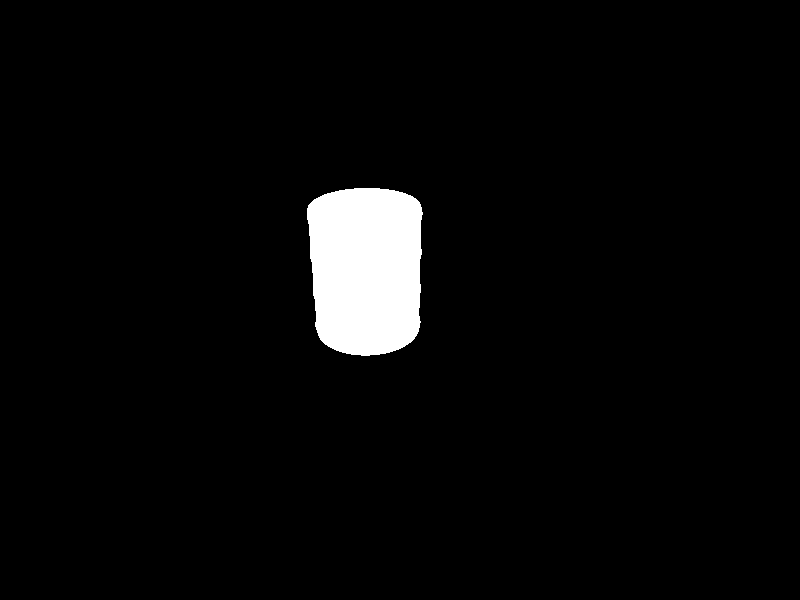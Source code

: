 #version 3.7;
global_settings{ assumed_gamma 1.0 }
#default{ finish{ ambient 0.1 diffuse 0.9 }} 

#include "colors.inc"


light_source {
  <50, 20, 10>
  color White
}
camera {
    location <5, 25, -40>
    look_at <2.5, 2.5, 0>
}                        


lathe {
    linear_spline
    16,
    <0, 0>
    <4,0>
    <4.1,0.5>
    <4, 1>
    <4, 3>
    <4.1, 3.5>
    <4, 4>
    <4, 6>
    <4.1, 6.5>
    <4, 7>
    <4, 9>
    <4.1, 9.5>
    <4, 10>
    <3.8, 10>
    <3.8, 9.5>
    <0, 9.5>
        
    pigment { White }
}
                                 
                                 
                                 
                                 
